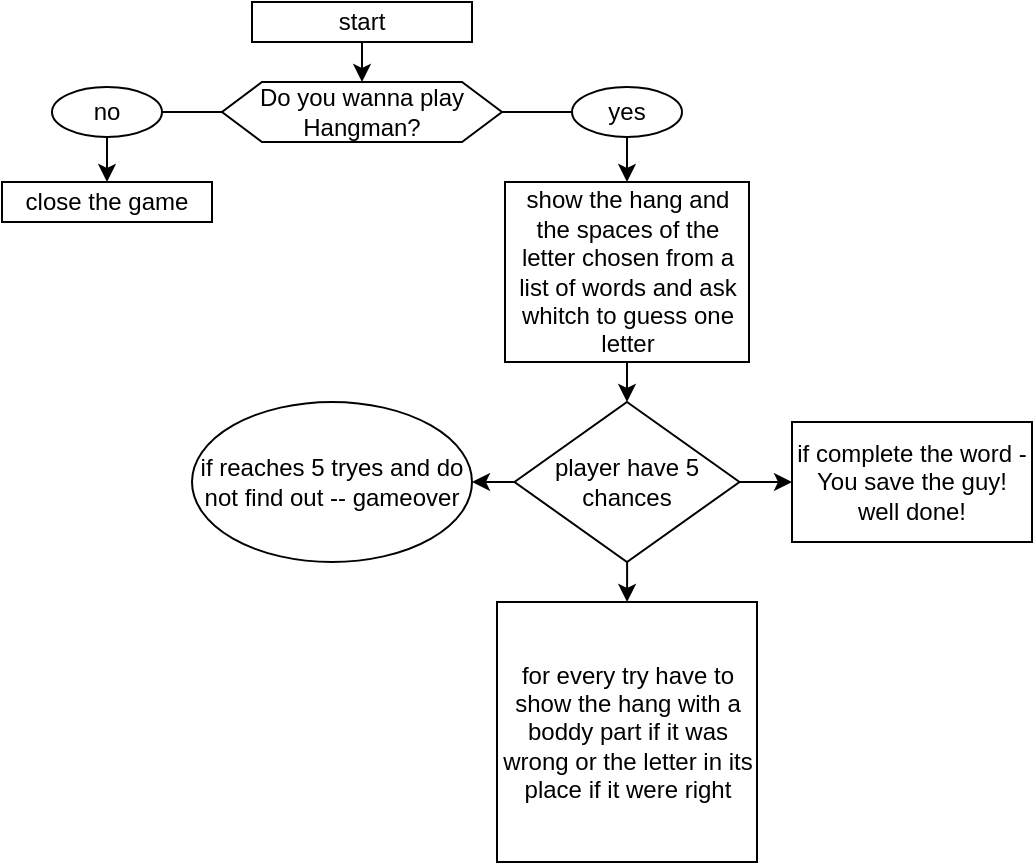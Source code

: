 <mxfile version="20.3.0" type="device"><diagram id="Gu9Pp7lIY_6vWvUJ1yAM" name="Página-1"><mxGraphModel dx="1213" dy="604" grid="1" gridSize="10" guides="1" tooltips="1" connect="1" arrows="1" fold="1" page="1" pageScale="1" pageWidth="827" pageHeight="1169" math="0" shadow="0"><root><mxCell id="0"/><mxCell id="1" parent="0"/><mxCell id="NSPPOafpaCnsGTR5KKqC-1" value="start" style="rounded=0;whiteSpace=wrap;html=1;" vertex="1" parent="1"><mxGeometry x="160" y="20" width="110" height="20" as="geometry"/></mxCell><mxCell id="NSPPOafpaCnsGTR5KKqC-15" value="" style="edgeStyle=orthogonalEdgeStyle;rounded=0;orthogonalLoop=1;jettySize=auto;html=1;" edge="1" parent="1" source="NSPPOafpaCnsGTR5KKqC-2" target="NSPPOafpaCnsGTR5KKqC-5"><mxGeometry relative="1" as="geometry"/></mxCell><mxCell id="NSPPOafpaCnsGTR5KKqC-16" value="" style="edgeStyle=orthogonalEdgeStyle;rounded=0;orthogonalLoop=1;jettySize=auto;html=1;" edge="1" parent="1" source="NSPPOafpaCnsGTR5KKqC-2" target="NSPPOafpaCnsGTR5KKqC-8"><mxGeometry relative="1" as="geometry"/></mxCell><mxCell id="NSPPOafpaCnsGTR5KKqC-2" value="Do you wanna play Hangman?" style="shape=hexagon;perimeter=hexagonPerimeter2;whiteSpace=wrap;html=1;fixedSize=1;" vertex="1" parent="1"><mxGeometry x="145" y="60" width="140" height="30" as="geometry"/></mxCell><mxCell id="NSPPOafpaCnsGTR5KKqC-3" value="no" style="ellipse;whiteSpace=wrap;html=1;" vertex="1" parent="1"><mxGeometry x="60" y="62.5" width="55" height="25" as="geometry"/></mxCell><mxCell id="NSPPOafpaCnsGTR5KKqC-4" value="yes" style="ellipse;whiteSpace=wrap;html=1;" vertex="1" parent="1"><mxGeometry x="320" y="62.5" width="55" height="25" as="geometry"/></mxCell><mxCell id="NSPPOafpaCnsGTR5KKqC-5" value="close the game" style="rounded=0;whiteSpace=wrap;html=1;" vertex="1" parent="1"><mxGeometry x="35" y="110" width="105" height="20" as="geometry"/></mxCell><mxCell id="NSPPOafpaCnsGTR5KKqC-18" value="" style="edgeStyle=orthogonalEdgeStyle;rounded=0;orthogonalLoop=1;jettySize=auto;html=1;" edge="1" parent="1" source="NSPPOafpaCnsGTR5KKqC-6" target="NSPPOafpaCnsGTR5KKqC-7"><mxGeometry relative="1" as="geometry"/></mxCell><mxCell id="NSPPOafpaCnsGTR5KKqC-19" value="" style="edgeStyle=orthogonalEdgeStyle;rounded=0;orthogonalLoop=1;jettySize=auto;html=1;" edge="1" parent="1" source="NSPPOafpaCnsGTR5KKqC-6" target="NSPPOafpaCnsGTR5KKqC-9"><mxGeometry relative="1" as="geometry"/></mxCell><mxCell id="NSPPOafpaCnsGTR5KKqC-20" value="" style="edgeStyle=orthogonalEdgeStyle;rounded=0;orthogonalLoop=1;jettySize=auto;html=1;" edge="1" parent="1" source="NSPPOafpaCnsGTR5KKqC-6" target="NSPPOafpaCnsGTR5KKqC-10"><mxGeometry relative="1" as="geometry"/></mxCell><mxCell id="NSPPOafpaCnsGTR5KKqC-6" value="player have 5 chances" style="rhombus;whiteSpace=wrap;html=1;" vertex="1" parent="1"><mxGeometry x="291.25" y="220" width="112.5" height="80" as="geometry"/></mxCell><mxCell id="NSPPOafpaCnsGTR5KKqC-7" value="if complete the word - You save the guy! well done!" style="rounded=0;whiteSpace=wrap;html=1;" vertex="1" parent="1"><mxGeometry x="430" y="230" width="120" height="60" as="geometry"/></mxCell><mxCell id="NSPPOafpaCnsGTR5KKqC-17" value="" style="edgeStyle=orthogonalEdgeStyle;rounded=0;orthogonalLoop=1;jettySize=auto;html=1;" edge="1" parent="1" source="NSPPOafpaCnsGTR5KKqC-8" target="NSPPOafpaCnsGTR5KKqC-6"><mxGeometry relative="1" as="geometry"/></mxCell><mxCell id="NSPPOafpaCnsGTR5KKqC-8" value="show the hang and the spaces of the letter chosen from a list of words and ask whitch to guess one letter" style="rounded=0;whiteSpace=wrap;html=1;" vertex="1" parent="1"><mxGeometry x="286.5" y="110" width="122" height="90" as="geometry"/></mxCell><mxCell id="NSPPOafpaCnsGTR5KKqC-9" value="if reaches 5 tryes and do not find out -- gameover" style="ellipse;whiteSpace=wrap;html=1;" vertex="1" parent="1"><mxGeometry x="130" y="220" width="140" height="80" as="geometry"/></mxCell><mxCell id="NSPPOafpaCnsGTR5KKqC-10" value="for every try have to show the hang with a boddy part if it was wrong or the letter in its place if it were right" style="whiteSpace=wrap;html=1;aspect=fixed;" vertex="1" parent="1"><mxGeometry x="282.5" y="320" width="130" height="130" as="geometry"/></mxCell><mxCell id="NSPPOafpaCnsGTR5KKqC-11" value="" style="endArrow=classic;html=1;rounded=0;exitX=0.5;exitY=1;exitDx=0;exitDy=0;entryX=0.5;entryY=0;entryDx=0;entryDy=0;" edge="1" parent="1" source="NSPPOafpaCnsGTR5KKqC-1" target="NSPPOafpaCnsGTR5KKqC-2"><mxGeometry width="50" height="50" relative="1" as="geometry"><mxPoint x="390" y="210" as="sourcePoint"/><mxPoint x="440" y="160" as="targetPoint"/><Array as="points"/></mxGeometry></mxCell></root></mxGraphModel></diagram></mxfile>